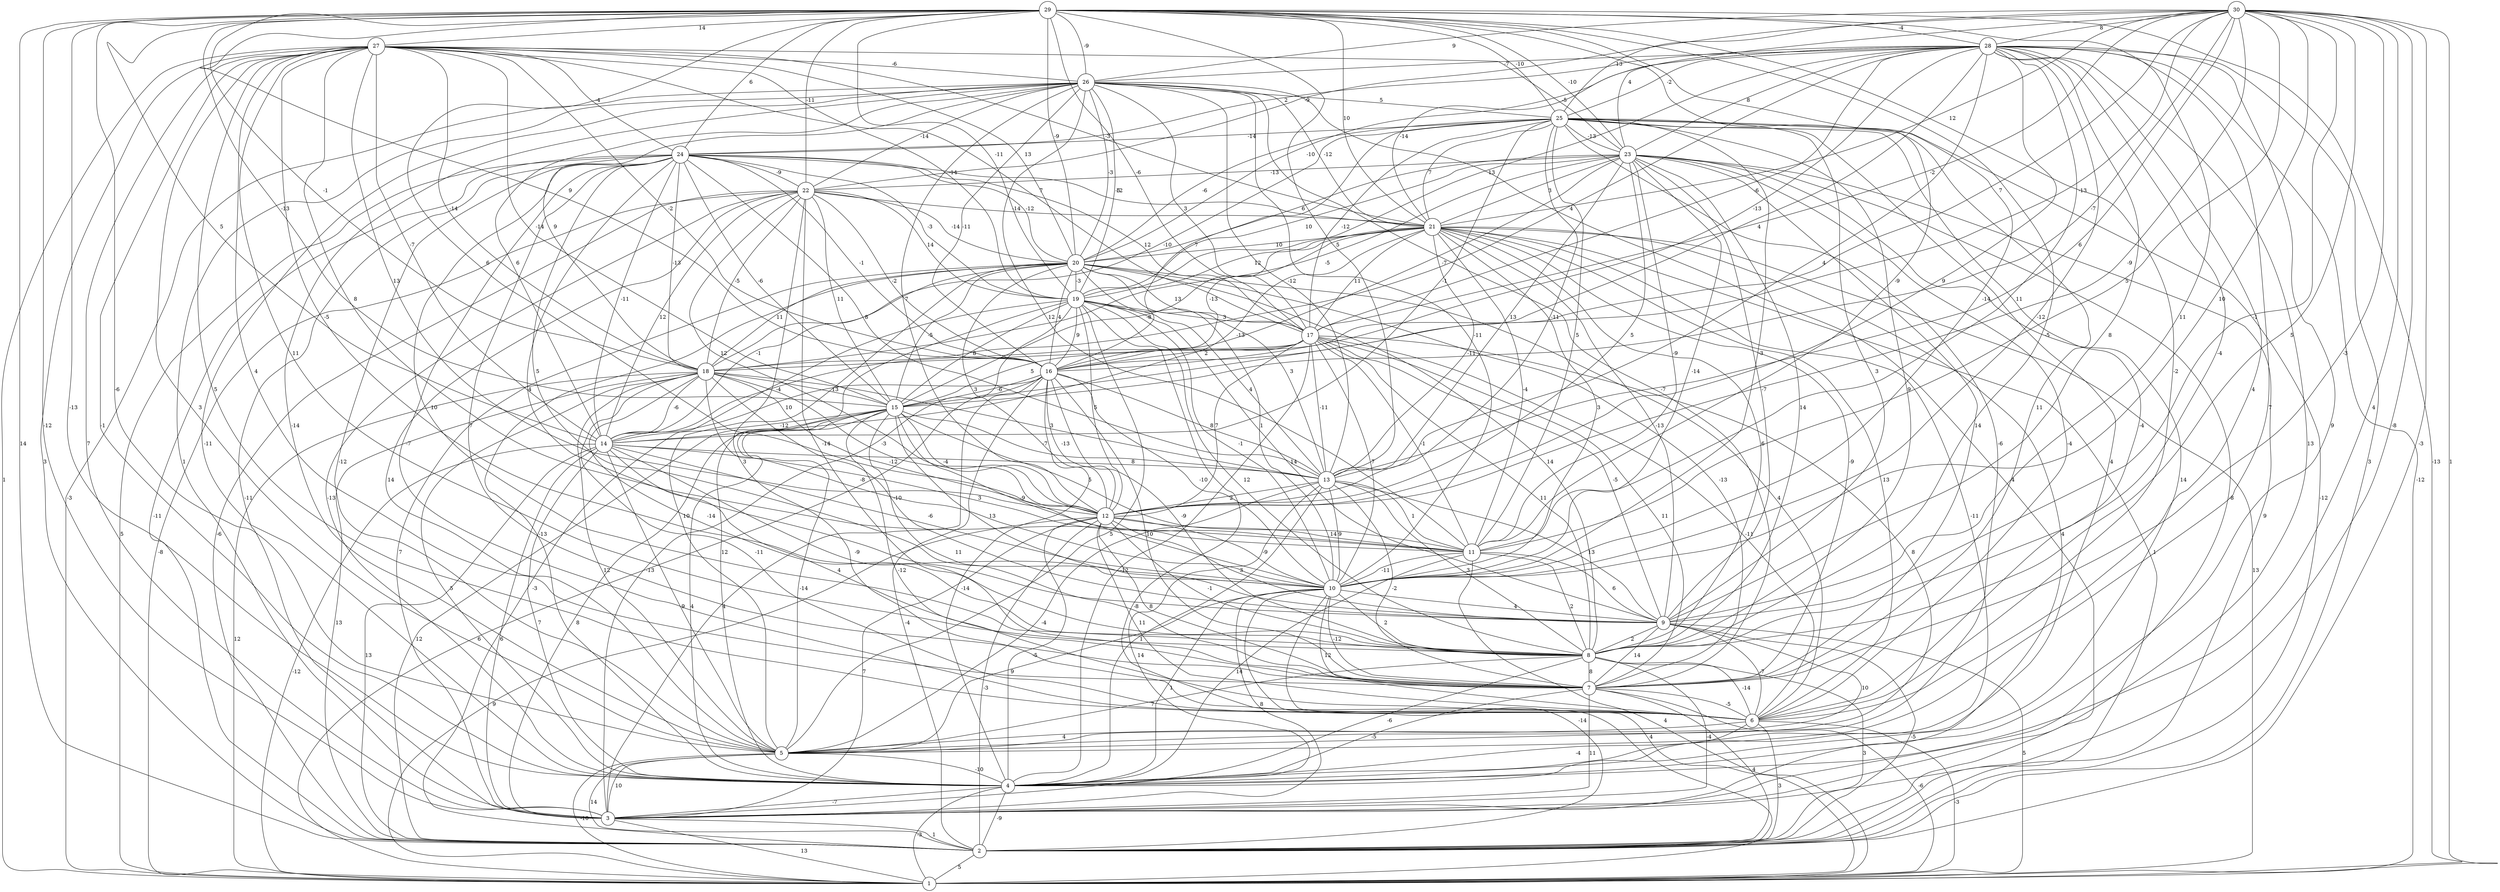 graph { 
	 fontname="Helvetica,Arial,sans-serif" 
	 node [shape = circle]; 
	 30 -- 1 [label = "1"];
	 30 -- 2 [label = "-3"];
	 30 -- 3 [label = "-8"];
	 30 -- 4 [label = "4"];
	 30 -- 7 [label = "-3"];
	 30 -- 8 [label = "5"];
	 30 -- 9 [label = "-1"];
	 30 -- 10 [label = "10"];
	 30 -- 11 [label = "5"];
	 30 -- 12 [label = "-9"];
	 30 -- 13 [label = "6"];
	 30 -- 15 [label = "-7"];
	 30 -- 16 [label = "-13"];
	 30 -- 17 [label = "-2"];
	 30 -- 18 [label = "7"];
	 30 -- 21 [label = "12"];
	 30 -- 22 [label = "-9"];
	 30 -- 23 [label = "4"];
	 30 -- 25 [label = "13"];
	 30 -- 26 [label = "9"];
	 30 -- 28 [label = "8"];
	 29 -- 1 [label = "-13"];
	 29 -- 2 [label = "14"];
	 29 -- 3 [label = "-12"];
	 29 -- 4 [label = "-13"];
	 29 -- 5 [label = "-6"];
	 29 -- 6 [label = "-2"];
	 29 -- 8 [label = "-5"];
	 29 -- 9 [label = "11"];
	 29 -- 10 [label = "-14"];
	 29 -- 11 [label = "-9"];
	 29 -- 12 [label = "6"];
	 29 -- 13 [label = "5"];
	 29 -- 14 [label = "5"];
	 29 -- 15 [label = "-13"];
	 29 -- 16 [label = "9"];
	 29 -- 17 [label = "-6"];
	 29 -- 18 [label = "-1"];
	 29 -- 19 [label = "-11"];
	 29 -- 20 [label = "-9"];
	 29 -- 21 [label = "10"];
	 29 -- 22 [label = "-11"];
	 29 -- 23 [label = "-10"];
	 29 -- 24 [label = "6"];
	 29 -- 25 [label = "-10"];
	 29 -- 26 [label = "-9"];
	 29 -- 27 [label = "14"];
	 29 -- 28 [label = "-4"];
	 28 -- 1 [label = "-12"];
	 28 -- 2 [label = "3"];
	 28 -- 3 [label = "13"];
	 28 -- 4 [label = "9"];
	 28 -- 5 [label = "7"];
	 28 -- 6 [label = "4"];
	 28 -- 8 [label = "-4"];
	 28 -- 9 [label = "8"];
	 28 -- 10 [label = "-12"];
	 28 -- 11 [label = "11"];
	 28 -- 12 [label = "9"];
	 28 -- 13 [label = "4"];
	 28 -- 15 [label = "4"];
	 28 -- 16 [label = "-13"];
	 28 -- 17 [label = "-6"];
	 28 -- 18 [label = "4"];
	 28 -- 19 [label = "13"];
	 28 -- 20 [label = "-10"];
	 28 -- 21 [label = "-14"];
	 28 -- 23 [label = "8"];
	 28 -- 24 [label = "2"];
	 28 -- 25 [label = "-2"];
	 28 -- 26 [label = "-7"];
	 27 -- 1 [label = "1"];
	 27 -- 2 [label = "3"];
	 27 -- 3 [label = "7"];
	 27 -- 4 [label = "-1"];
	 27 -- 5 [label = "3"];
	 27 -- 6 [label = "5"];
	 27 -- 7 [label = "4"];
	 27 -- 8 [label = "11"];
	 27 -- 10 [label = "-5"];
	 27 -- 11 [label = "8"];
	 27 -- 12 [label = "13"];
	 27 -- 14 [label = "-7"];
	 27 -- 15 [label = "-14"];
	 27 -- 16 [label = "-2"];
	 27 -- 17 [label = "7"];
	 27 -- 18 [label = "-14"];
	 27 -- 19 [label = "-14"];
	 27 -- 20 [label = "13"];
	 27 -- 21 [label = "-3"];
	 27 -- 23 [label = "-5"];
	 27 -- 24 [label = "-4"];
	 27 -- 26 [label = "-6"];
	 26 -- 1 [label = "-3"];
	 26 -- 2 [label = "4"];
	 26 -- 3 [label = "1"];
	 26 -- 4 [label = "-11"];
	 26 -- 5 [label = "-14"];
	 26 -- 7 [label = "-7"];
	 26 -- 10 [label = "-11"];
	 26 -- 11 [label = "12"];
	 26 -- 12 [label = "7"];
	 26 -- 13 [label = "-12"];
	 26 -- 14 [label = "6"];
	 26 -- 16 [label = "-11"];
	 26 -- 17 [label = "3"];
	 26 -- 18 [label = "9"];
	 26 -- 19 [label = "-5"];
	 26 -- 20 [label = "-3"];
	 26 -- 21 [label = "-12"];
	 26 -- 22 [label = "-14"];
	 26 -- 25 [label = "5"];
	 25 -- 2 [label = "-12"];
	 25 -- 4 [label = "4"];
	 25 -- 5 [label = "-6"];
	 25 -- 6 [label = "-4"];
	 25 -- 7 [label = "11"];
	 25 -- 8 [label = "9"];
	 25 -- 9 [label = "3"];
	 25 -- 10 [label = "-3"];
	 25 -- 11 [label = "5"];
	 25 -- 12 [label = "-11"];
	 25 -- 14 [label = "-1"];
	 25 -- 16 [label = "7"];
	 25 -- 17 [label = "-12"];
	 25 -- 18 [label = "-10"];
	 25 -- 20 [label = "-6"];
	 25 -- 21 [label = "7"];
	 25 -- 23 [label = "-13"];
	 25 -- 24 [label = "-14"];
	 24 -- 1 [label = "5"];
	 24 -- 2 [label = "-11"];
	 24 -- 3 [label = "-11"];
	 24 -- 5 [label = "-12"];
	 24 -- 6 [label = "-7"];
	 24 -- 7 [label = "7"];
	 24 -- 8 [label = "10"];
	 24 -- 9 [label = "4"];
	 24 -- 10 [label = "5"];
	 24 -- 13 [label = "8"];
	 24 -- 14 [label = "-11"];
	 24 -- 15 [label = "-6"];
	 24 -- 16 [label = "-1"];
	 24 -- 17 [label = "12"];
	 24 -- 18 [label = "-13"];
	 24 -- 19 [label = "-3"];
	 24 -- 20 [label = "-12"];
	 24 -- 21 [label = "12"];
	 24 -- 22 [label = "-9"];
	 23 -- 2 [label = "9"];
	 23 -- 3 [label = "-8"];
	 23 -- 4 [label = "14"];
	 23 -- 6 [label = "-4"];
	 23 -- 7 [label = "14"];
	 23 -- 8 [label = "14"];
	 23 -- 9 [label = "-7"];
	 23 -- 10 [label = "-14"];
	 23 -- 11 [label = "-9"];
	 23 -- 12 [label = "5"];
	 23 -- 13 [label = "13"];
	 23 -- 16 [label = "-7"];
	 23 -- 18 [label = "-5"];
	 23 -- 19 [label = "10"];
	 23 -- 20 [label = "6"];
	 23 -- 21 [label = "3"];
	 23 -- 22 [label = "-13"];
	 22 -- 1 [label = "-8"];
	 22 -- 2 [label = "-6"];
	 22 -- 4 [label = "-13"];
	 22 -- 5 [label = "14"];
	 22 -- 6 [label = "3"];
	 22 -- 7 [label = "-14"];
	 22 -- 12 [label = "12"];
	 22 -- 14 [label = "12"];
	 22 -- 15 [label = "11"];
	 22 -- 16 [label = "-2"];
	 22 -- 18 [label = "-5"];
	 22 -- 19 [label = "14"];
	 22 -- 20 [label = "-14"];
	 22 -- 21 [label = "-14"];
	 21 -- 1 [label = "13"];
	 21 -- 2 [label = "1"];
	 21 -- 3 [label = "4"];
	 21 -- 4 [label = "-11"];
	 21 -- 6 [label = "13"];
	 21 -- 7 [label = "-9"];
	 21 -- 8 [label = "6"];
	 21 -- 9 [label = "-13"];
	 21 -- 10 [label = "3"];
	 21 -- 11 [label = "-4"];
	 21 -- 13 [label = "-11"];
	 21 -- 14 [label = "-13"];
	 21 -- 15 [label = "-8"];
	 21 -- 16 [label = "-13"];
	 21 -- 17 [label = "11"];
	 21 -- 19 [label = "12"];
	 21 -- 20 [label = "10"];
	 20 -- 3 [label = "7"];
	 20 -- 4 [label = "-13"];
	 20 -- 5 [label = "10"];
	 20 -- 6 [label = "4"];
	 20 -- 7 [label = "-13"];
	 20 -- 8 [label = "14"];
	 20 -- 10 [label = "1"];
	 20 -- 12 [label = "3"];
	 20 -- 13 [label = "3"];
	 20 -- 14 [label = "-1"];
	 20 -- 15 [label = "-5"];
	 20 -- 16 [label = "4"];
	 20 -- 17 [label = "13"];
	 20 -- 18 [label = "11"];
	 20 -- 19 [label = "-3"];
	 19 -- 1 [label = "-8"];
	 19 -- 2 [label = "-3"];
	 19 -- 3 [label = "-13"];
	 19 -- 4 [label = "12"];
	 19 -- 5 [label = "5"];
	 19 -- 8 [label = "12"];
	 19 -- 9 [label = "14"];
	 19 -- 10 [label = "-1"];
	 19 -- 12 [label = "5"];
	 19 -- 13 [label = "4"];
	 19 -- 15 [label = "8"];
	 19 -- 16 [label = "9"];
	 19 -- 17 [label = "3"];
	 18 -- 1 [label = "12"];
	 18 -- 2 [label = "13"];
	 18 -- 4 [label = "5"];
	 18 -- 5 [label = "12"];
	 18 -- 6 [label = "-11"];
	 18 -- 8 [label = "-14"];
	 18 -- 9 [label = "-10"];
	 18 -- 10 [label = "-8"];
	 18 -- 11 [label = "-12"];
	 18 -- 12 [label = "-3"];
	 18 -- 13 [label = "3"];
	 18 -- 14 [label = "-6"];
	 18 -- 15 [label = "13"];
	 17 -- 4 [label = "-12"];
	 17 -- 5 [label = "8"];
	 17 -- 6 [label = "-11"];
	 17 -- 7 [label = "11"];
	 17 -- 8 [label = "11"];
	 17 -- 9 [label = "-5"];
	 17 -- 10 [label = "7"];
	 17 -- 11 [label = "-1"];
	 17 -- 12 [label = "7"];
	 17 -- 13 [label = "-11"];
	 17 -- 14 [label = "-4"];
	 17 -- 15 [label = "5"];
	 17 -- 16 [label = "2"];
	 16 -- 1 [label = "6"];
	 16 -- 2 [label = "-4"];
	 16 -- 3 [label = "4"];
	 16 -- 4 [label = "-14"];
	 16 -- 7 [label = "10"];
	 16 -- 8 [label = "-9"];
	 16 -- 10 [label = "-10"];
	 16 -- 12 [label = "-13"];
	 16 -- 13 [label = "8"];
	 16 -- 14 [label = "10"];
	 16 -- 15 [label = "-6"];
	 15 -- 2 [label = "12"];
	 15 -- 3 [label = "8"];
	 15 -- 4 [label = "4"];
	 15 -- 5 [label = "-14"];
	 15 -- 6 [label = "-12"];
	 15 -- 7 [label = "11"];
	 15 -- 9 [label = "13"];
	 15 -- 10 [label = "-9"];
	 15 -- 11 [label = "5"];
	 15 -- 12 [label = "-4"];
	 15 -- 13 [label = "-7"];
	 15 -- 14 [label = "-12"];
	 14 -- 1 [label = "-12"];
	 14 -- 2 [label = "13"];
	 14 -- 3 [label = "6"];
	 14 -- 4 [label = "7"];
	 14 -- 5 [label = "9"];
	 14 -- 7 [label = "4"];
	 14 -- 8 [label = "-9"];
	 14 -- 10 [label = "-6"];
	 14 -- 11 [label = "3"];
	 14 -- 13 [label = "8"];
	 13 -- 3 [label = "14"];
	 13 -- 4 [label = "1"];
	 13 -- 5 [label = "-4"];
	 13 -- 7 [label = "-2"];
	 13 -- 8 [label = "3"];
	 13 -- 9 [label = "13"];
	 13 -- 10 [label = "9"];
	 13 -- 11 [label = "1"];
	 13 -- 12 [label = "2"];
	 12 -- 1 [label = "9"];
	 12 -- 2 [label = "-3"];
	 12 -- 3 [label = "7"];
	 12 -- 4 [label = "-5"];
	 12 -- 6 [label = "11"];
	 12 -- 7 [label = "8"];
	 12 -- 8 [label = "-1"];
	 12 -- 9 [label = "3"];
	 12 -- 10 [label = "-9"];
	 12 -- 11 [label = "14"];
	 11 -- 1 [label = "4"];
	 11 -- 4 [label = "14"];
	 11 -- 8 [label = "2"];
	 11 -- 9 [label = "6"];
	 11 -- 10 [label = "-11"];
	 10 -- 1 [label = "4"];
	 10 -- 2 [label = "-14"];
	 10 -- 3 [label = "8"];
	 10 -- 4 [label = "1"];
	 10 -- 5 [label = "9"];
	 10 -- 6 [label = "12"];
	 10 -- 7 [label = "-12"];
	 10 -- 8 [label = "2"];
	 10 -- 9 [label = "4"];
	 9 -- 1 [label = "5"];
	 9 -- 2 [label = "-5"];
	 9 -- 5 [label = "10"];
	 9 -- 6 [label = "-7"];
	 9 -- 7 [label = "14"];
	 9 -- 8 [label = "2"];
	 8 -- 2 [label = "3"];
	 8 -- 3 [label = "-4"];
	 8 -- 4 [label = "-6"];
	 8 -- 5 [label = "7"];
	 8 -- 6 [label = "-14"];
	 8 -- 7 [label = "8"];
	 7 -- 1 [label = "-6"];
	 7 -- 2 [label = "4"];
	 7 -- 3 [label = "11"];
	 7 -- 4 [label = "-5"];
	 7 -- 6 [label = "-5"];
	 6 -- 1 [label = "-3"];
	 6 -- 2 [label = "3"];
	 6 -- 4 [label = "-4"];
	 6 -- 5 [label = "4"];
	 5 -- 1 [label = "-10"];
	 5 -- 2 [label = "14"];
	 5 -- 3 [label = "10"];
	 5 -- 4 [label = "-10"];
	 4 -- 1 [label = "-3"];
	 4 -- 2 [label = "-9"];
	 4 -- 3 [label = "-7"];
	 3 -- 1 [label = "13"];
	 3 -- 2 [label = "1"];
	 2 -- 1 [label = "5"];
	 1;
	 2;
	 3;
	 4;
	 5;
	 6;
	 7;
	 8;
	 9;
	 10;
	 11;
	 12;
	 13;
	 14;
	 15;
	 16;
	 17;
	 18;
	 19;
	 20;
	 21;
	 22;
	 23;
	 24;
	 25;
	 26;
	 27;
	 28;
	 29;
	 30;
}
